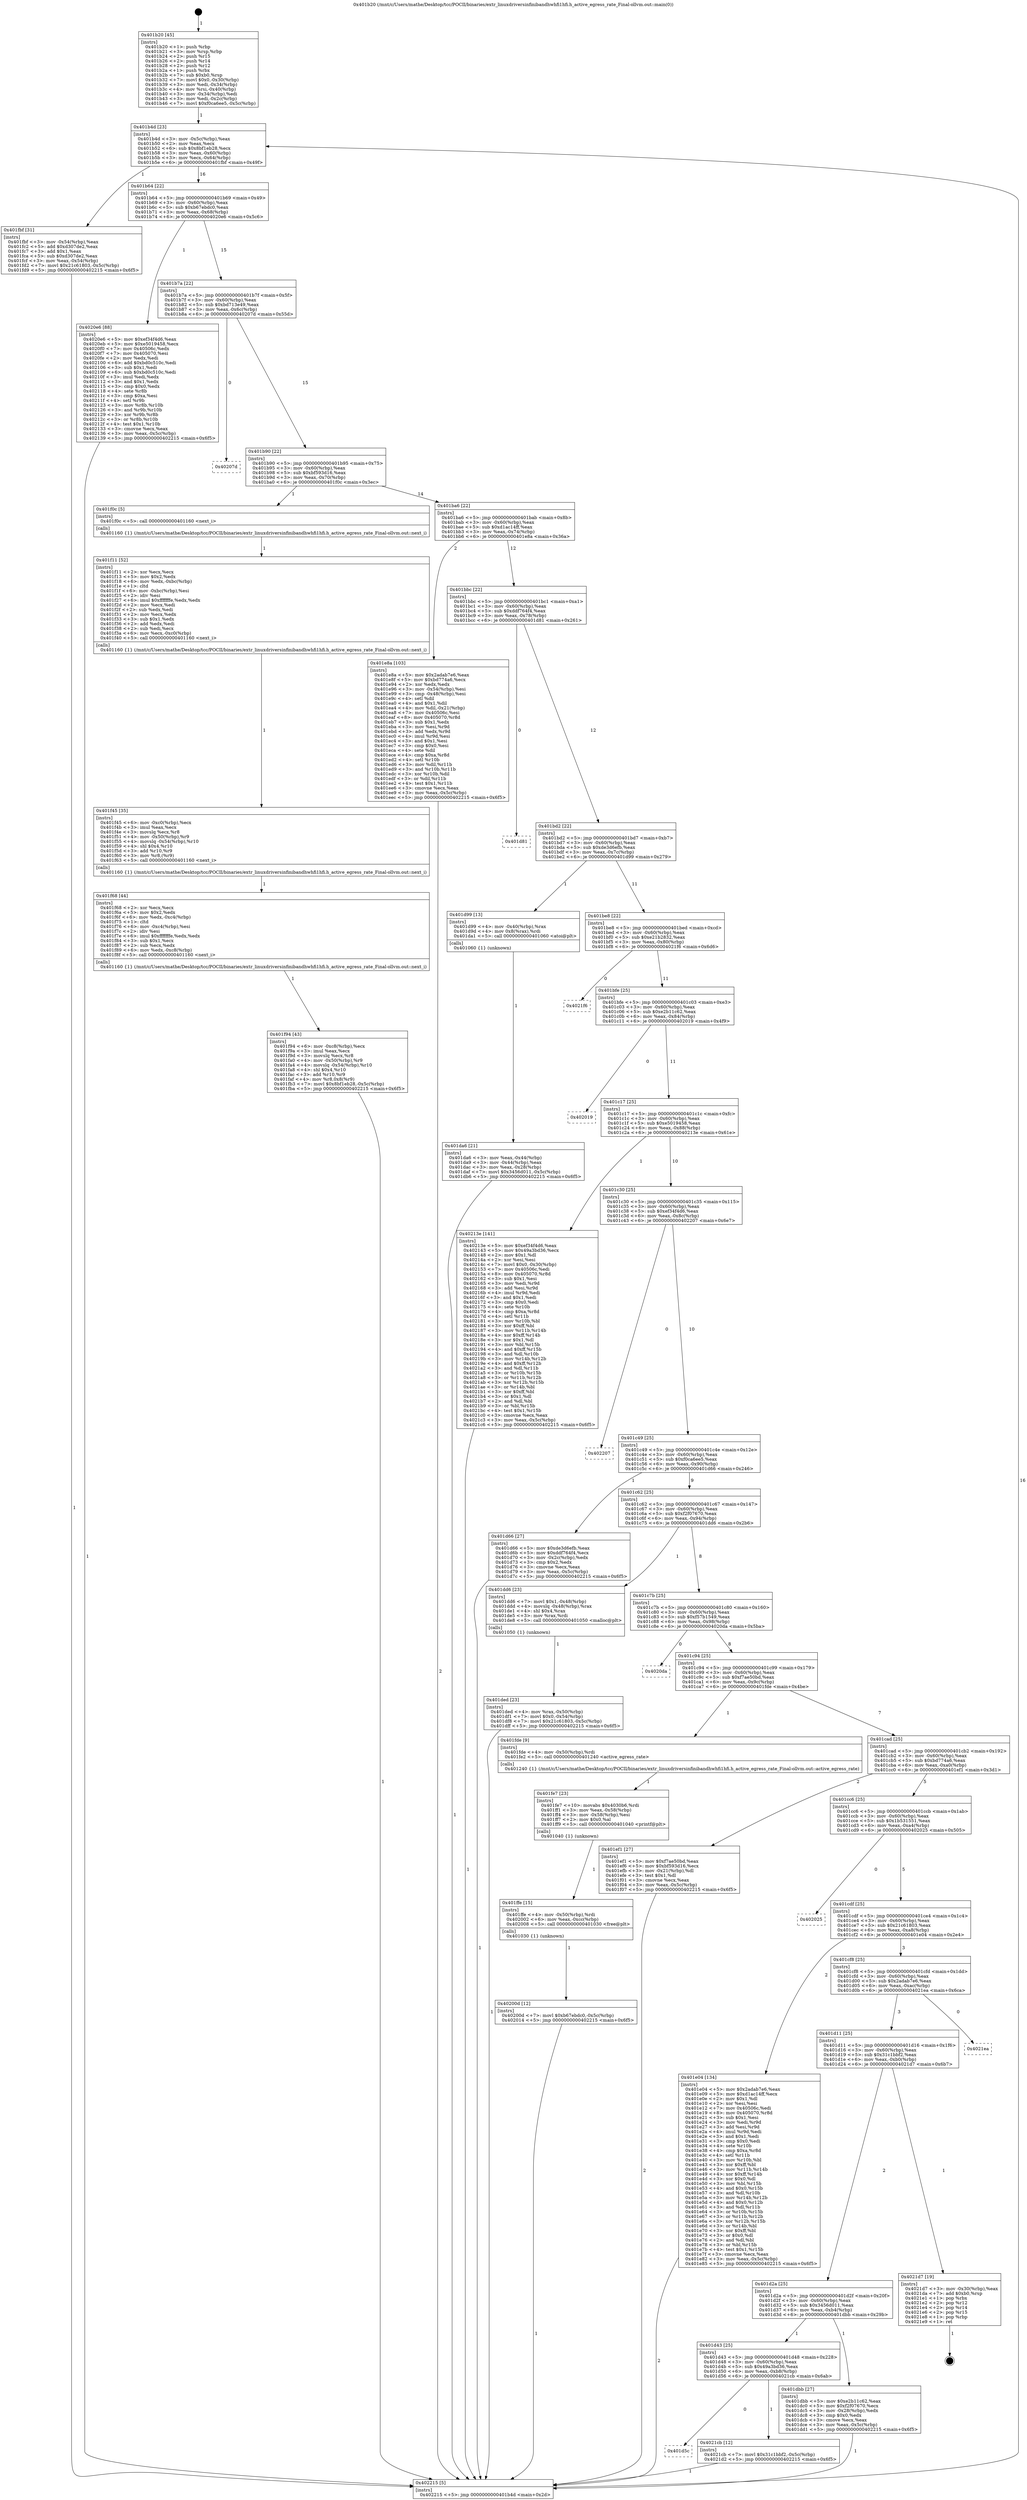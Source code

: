 digraph "0x401b20" {
  label = "0x401b20 (/mnt/c/Users/mathe/Desktop/tcc/POCII/binaries/extr_linuxdriversinfinibandhwhfi1hfi.h_active_egress_rate_Final-ollvm.out::main(0))"
  labelloc = "t"
  node[shape=record]

  Entry [label="",width=0.3,height=0.3,shape=circle,fillcolor=black,style=filled]
  "0x401b4d" [label="{
     0x401b4d [23]\l
     | [instrs]\l
     &nbsp;&nbsp;0x401b4d \<+3\>: mov -0x5c(%rbp),%eax\l
     &nbsp;&nbsp;0x401b50 \<+2\>: mov %eax,%ecx\l
     &nbsp;&nbsp;0x401b52 \<+6\>: sub $0x8bf1eb28,%ecx\l
     &nbsp;&nbsp;0x401b58 \<+3\>: mov %eax,-0x60(%rbp)\l
     &nbsp;&nbsp;0x401b5b \<+3\>: mov %ecx,-0x64(%rbp)\l
     &nbsp;&nbsp;0x401b5e \<+6\>: je 0000000000401fbf \<main+0x49f\>\l
  }"]
  "0x401fbf" [label="{
     0x401fbf [31]\l
     | [instrs]\l
     &nbsp;&nbsp;0x401fbf \<+3\>: mov -0x54(%rbp),%eax\l
     &nbsp;&nbsp;0x401fc2 \<+5\>: add $0xd307de2,%eax\l
     &nbsp;&nbsp;0x401fc7 \<+3\>: add $0x1,%eax\l
     &nbsp;&nbsp;0x401fca \<+5\>: sub $0xd307de2,%eax\l
     &nbsp;&nbsp;0x401fcf \<+3\>: mov %eax,-0x54(%rbp)\l
     &nbsp;&nbsp;0x401fd2 \<+7\>: movl $0x21c61803,-0x5c(%rbp)\l
     &nbsp;&nbsp;0x401fd9 \<+5\>: jmp 0000000000402215 \<main+0x6f5\>\l
  }"]
  "0x401b64" [label="{
     0x401b64 [22]\l
     | [instrs]\l
     &nbsp;&nbsp;0x401b64 \<+5\>: jmp 0000000000401b69 \<main+0x49\>\l
     &nbsp;&nbsp;0x401b69 \<+3\>: mov -0x60(%rbp),%eax\l
     &nbsp;&nbsp;0x401b6c \<+5\>: sub $0xb67ebdc0,%eax\l
     &nbsp;&nbsp;0x401b71 \<+3\>: mov %eax,-0x68(%rbp)\l
     &nbsp;&nbsp;0x401b74 \<+6\>: je 00000000004020e6 \<main+0x5c6\>\l
  }"]
  Exit [label="",width=0.3,height=0.3,shape=circle,fillcolor=black,style=filled,peripheries=2]
  "0x4020e6" [label="{
     0x4020e6 [88]\l
     | [instrs]\l
     &nbsp;&nbsp;0x4020e6 \<+5\>: mov $0xef34f4d6,%eax\l
     &nbsp;&nbsp;0x4020eb \<+5\>: mov $0xe5019458,%ecx\l
     &nbsp;&nbsp;0x4020f0 \<+7\>: mov 0x40506c,%edx\l
     &nbsp;&nbsp;0x4020f7 \<+7\>: mov 0x405070,%esi\l
     &nbsp;&nbsp;0x4020fe \<+2\>: mov %edx,%edi\l
     &nbsp;&nbsp;0x402100 \<+6\>: add $0xbd0c510c,%edi\l
     &nbsp;&nbsp;0x402106 \<+3\>: sub $0x1,%edi\l
     &nbsp;&nbsp;0x402109 \<+6\>: sub $0xbd0c510c,%edi\l
     &nbsp;&nbsp;0x40210f \<+3\>: imul %edi,%edx\l
     &nbsp;&nbsp;0x402112 \<+3\>: and $0x1,%edx\l
     &nbsp;&nbsp;0x402115 \<+3\>: cmp $0x0,%edx\l
     &nbsp;&nbsp;0x402118 \<+4\>: sete %r8b\l
     &nbsp;&nbsp;0x40211c \<+3\>: cmp $0xa,%esi\l
     &nbsp;&nbsp;0x40211f \<+4\>: setl %r9b\l
     &nbsp;&nbsp;0x402123 \<+3\>: mov %r8b,%r10b\l
     &nbsp;&nbsp;0x402126 \<+3\>: and %r9b,%r10b\l
     &nbsp;&nbsp;0x402129 \<+3\>: xor %r9b,%r8b\l
     &nbsp;&nbsp;0x40212c \<+3\>: or %r8b,%r10b\l
     &nbsp;&nbsp;0x40212f \<+4\>: test $0x1,%r10b\l
     &nbsp;&nbsp;0x402133 \<+3\>: cmovne %ecx,%eax\l
     &nbsp;&nbsp;0x402136 \<+3\>: mov %eax,-0x5c(%rbp)\l
     &nbsp;&nbsp;0x402139 \<+5\>: jmp 0000000000402215 \<main+0x6f5\>\l
  }"]
  "0x401b7a" [label="{
     0x401b7a [22]\l
     | [instrs]\l
     &nbsp;&nbsp;0x401b7a \<+5\>: jmp 0000000000401b7f \<main+0x5f\>\l
     &nbsp;&nbsp;0x401b7f \<+3\>: mov -0x60(%rbp),%eax\l
     &nbsp;&nbsp;0x401b82 \<+5\>: sub $0xbd713e49,%eax\l
     &nbsp;&nbsp;0x401b87 \<+3\>: mov %eax,-0x6c(%rbp)\l
     &nbsp;&nbsp;0x401b8a \<+6\>: je 000000000040207d \<main+0x55d\>\l
  }"]
  "0x401d5c" [label="{
     0x401d5c\l
  }", style=dashed]
  "0x40207d" [label="{
     0x40207d\l
  }", style=dashed]
  "0x401b90" [label="{
     0x401b90 [22]\l
     | [instrs]\l
     &nbsp;&nbsp;0x401b90 \<+5\>: jmp 0000000000401b95 \<main+0x75\>\l
     &nbsp;&nbsp;0x401b95 \<+3\>: mov -0x60(%rbp),%eax\l
     &nbsp;&nbsp;0x401b98 \<+5\>: sub $0xbf593d16,%eax\l
     &nbsp;&nbsp;0x401b9d \<+3\>: mov %eax,-0x70(%rbp)\l
     &nbsp;&nbsp;0x401ba0 \<+6\>: je 0000000000401f0c \<main+0x3ec\>\l
  }"]
  "0x4021cb" [label="{
     0x4021cb [12]\l
     | [instrs]\l
     &nbsp;&nbsp;0x4021cb \<+7\>: movl $0x31c1bbf2,-0x5c(%rbp)\l
     &nbsp;&nbsp;0x4021d2 \<+5\>: jmp 0000000000402215 \<main+0x6f5\>\l
  }"]
  "0x401f0c" [label="{
     0x401f0c [5]\l
     | [instrs]\l
     &nbsp;&nbsp;0x401f0c \<+5\>: call 0000000000401160 \<next_i\>\l
     | [calls]\l
     &nbsp;&nbsp;0x401160 \{1\} (/mnt/c/Users/mathe/Desktop/tcc/POCII/binaries/extr_linuxdriversinfinibandhwhfi1hfi.h_active_egress_rate_Final-ollvm.out::next_i)\l
  }"]
  "0x401ba6" [label="{
     0x401ba6 [22]\l
     | [instrs]\l
     &nbsp;&nbsp;0x401ba6 \<+5\>: jmp 0000000000401bab \<main+0x8b\>\l
     &nbsp;&nbsp;0x401bab \<+3\>: mov -0x60(%rbp),%eax\l
     &nbsp;&nbsp;0x401bae \<+5\>: sub $0xd1ac14ff,%eax\l
     &nbsp;&nbsp;0x401bb3 \<+3\>: mov %eax,-0x74(%rbp)\l
     &nbsp;&nbsp;0x401bb6 \<+6\>: je 0000000000401e8a \<main+0x36a\>\l
  }"]
  "0x40200d" [label="{
     0x40200d [12]\l
     | [instrs]\l
     &nbsp;&nbsp;0x40200d \<+7\>: movl $0xb67ebdc0,-0x5c(%rbp)\l
     &nbsp;&nbsp;0x402014 \<+5\>: jmp 0000000000402215 \<main+0x6f5\>\l
  }"]
  "0x401e8a" [label="{
     0x401e8a [103]\l
     | [instrs]\l
     &nbsp;&nbsp;0x401e8a \<+5\>: mov $0x2adab7e6,%eax\l
     &nbsp;&nbsp;0x401e8f \<+5\>: mov $0xbd774a6,%ecx\l
     &nbsp;&nbsp;0x401e94 \<+2\>: xor %edx,%edx\l
     &nbsp;&nbsp;0x401e96 \<+3\>: mov -0x54(%rbp),%esi\l
     &nbsp;&nbsp;0x401e99 \<+3\>: cmp -0x48(%rbp),%esi\l
     &nbsp;&nbsp;0x401e9c \<+4\>: setl %dil\l
     &nbsp;&nbsp;0x401ea0 \<+4\>: and $0x1,%dil\l
     &nbsp;&nbsp;0x401ea4 \<+4\>: mov %dil,-0x21(%rbp)\l
     &nbsp;&nbsp;0x401ea8 \<+7\>: mov 0x40506c,%esi\l
     &nbsp;&nbsp;0x401eaf \<+8\>: mov 0x405070,%r8d\l
     &nbsp;&nbsp;0x401eb7 \<+3\>: sub $0x1,%edx\l
     &nbsp;&nbsp;0x401eba \<+3\>: mov %esi,%r9d\l
     &nbsp;&nbsp;0x401ebd \<+3\>: add %edx,%r9d\l
     &nbsp;&nbsp;0x401ec0 \<+4\>: imul %r9d,%esi\l
     &nbsp;&nbsp;0x401ec4 \<+3\>: and $0x1,%esi\l
     &nbsp;&nbsp;0x401ec7 \<+3\>: cmp $0x0,%esi\l
     &nbsp;&nbsp;0x401eca \<+4\>: sete %dil\l
     &nbsp;&nbsp;0x401ece \<+4\>: cmp $0xa,%r8d\l
     &nbsp;&nbsp;0x401ed2 \<+4\>: setl %r10b\l
     &nbsp;&nbsp;0x401ed6 \<+3\>: mov %dil,%r11b\l
     &nbsp;&nbsp;0x401ed9 \<+3\>: and %r10b,%r11b\l
     &nbsp;&nbsp;0x401edc \<+3\>: xor %r10b,%dil\l
     &nbsp;&nbsp;0x401edf \<+3\>: or %dil,%r11b\l
     &nbsp;&nbsp;0x401ee2 \<+4\>: test $0x1,%r11b\l
     &nbsp;&nbsp;0x401ee6 \<+3\>: cmovne %ecx,%eax\l
     &nbsp;&nbsp;0x401ee9 \<+3\>: mov %eax,-0x5c(%rbp)\l
     &nbsp;&nbsp;0x401eec \<+5\>: jmp 0000000000402215 \<main+0x6f5\>\l
  }"]
  "0x401bbc" [label="{
     0x401bbc [22]\l
     | [instrs]\l
     &nbsp;&nbsp;0x401bbc \<+5\>: jmp 0000000000401bc1 \<main+0xa1\>\l
     &nbsp;&nbsp;0x401bc1 \<+3\>: mov -0x60(%rbp),%eax\l
     &nbsp;&nbsp;0x401bc4 \<+5\>: sub $0xddf764f4,%eax\l
     &nbsp;&nbsp;0x401bc9 \<+3\>: mov %eax,-0x78(%rbp)\l
     &nbsp;&nbsp;0x401bcc \<+6\>: je 0000000000401d81 \<main+0x261\>\l
  }"]
  "0x401ffe" [label="{
     0x401ffe [15]\l
     | [instrs]\l
     &nbsp;&nbsp;0x401ffe \<+4\>: mov -0x50(%rbp),%rdi\l
     &nbsp;&nbsp;0x402002 \<+6\>: mov %eax,-0xcc(%rbp)\l
     &nbsp;&nbsp;0x402008 \<+5\>: call 0000000000401030 \<free@plt\>\l
     | [calls]\l
     &nbsp;&nbsp;0x401030 \{1\} (unknown)\l
  }"]
  "0x401d81" [label="{
     0x401d81\l
  }", style=dashed]
  "0x401bd2" [label="{
     0x401bd2 [22]\l
     | [instrs]\l
     &nbsp;&nbsp;0x401bd2 \<+5\>: jmp 0000000000401bd7 \<main+0xb7\>\l
     &nbsp;&nbsp;0x401bd7 \<+3\>: mov -0x60(%rbp),%eax\l
     &nbsp;&nbsp;0x401bda \<+5\>: sub $0xde3d6efb,%eax\l
     &nbsp;&nbsp;0x401bdf \<+3\>: mov %eax,-0x7c(%rbp)\l
     &nbsp;&nbsp;0x401be2 \<+6\>: je 0000000000401d99 \<main+0x279\>\l
  }"]
  "0x401fe7" [label="{
     0x401fe7 [23]\l
     | [instrs]\l
     &nbsp;&nbsp;0x401fe7 \<+10\>: movabs $0x4030b6,%rdi\l
     &nbsp;&nbsp;0x401ff1 \<+3\>: mov %eax,-0x58(%rbp)\l
     &nbsp;&nbsp;0x401ff4 \<+3\>: mov -0x58(%rbp),%esi\l
     &nbsp;&nbsp;0x401ff7 \<+2\>: mov $0x0,%al\l
     &nbsp;&nbsp;0x401ff9 \<+5\>: call 0000000000401040 \<printf@plt\>\l
     | [calls]\l
     &nbsp;&nbsp;0x401040 \{1\} (unknown)\l
  }"]
  "0x401d99" [label="{
     0x401d99 [13]\l
     | [instrs]\l
     &nbsp;&nbsp;0x401d99 \<+4\>: mov -0x40(%rbp),%rax\l
     &nbsp;&nbsp;0x401d9d \<+4\>: mov 0x8(%rax),%rdi\l
     &nbsp;&nbsp;0x401da1 \<+5\>: call 0000000000401060 \<atoi@plt\>\l
     | [calls]\l
     &nbsp;&nbsp;0x401060 \{1\} (unknown)\l
  }"]
  "0x401be8" [label="{
     0x401be8 [22]\l
     | [instrs]\l
     &nbsp;&nbsp;0x401be8 \<+5\>: jmp 0000000000401bed \<main+0xcd\>\l
     &nbsp;&nbsp;0x401bed \<+3\>: mov -0x60(%rbp),%eax\l
     &nbsp;&nbsp;0x401bf0 \<+5\>: sub $0xe21b2832,%eax\l
     &nbsp;&nbsp;0x401bf5 \<+3\>: mov %eax,-0x80(%rbp)\l
     &nbsp;&nbsp;0x401bf8 \<+6\>: je 00000000004021f6 \<main+0x6d6\>\l
  }"]
  "0x401f94" [label="{
     0x401f94 [43]\l
     | [instrs]\l
     &nbsp;&nbsp;0x401f94 \<+6\>: mov -0xc8(%rbp),%ecx\l
     &nbsp;&nbsp;0x401f9a \<+3\>: imul %eax,%ecx\l
     &nbsp;&nbsp;0x401f9d \<+3\>: movslq %ecx,%r8\l
     &nbsp;&nbsp;0x401fa0 \<+4\>: mov -0x50(%rbp),%r9\l
     &nbsp;&nbsp;0x401fa4 \<+4\>: movslq -0x54(%rbp),%r10\l
     &nbsp;&nbsp;0x401fa8 \<+4\>: shl $0x4,%r10\l
     &nbsp;&nbsp;0x401fac \<+3\>: add %r10,%r9\l
     &nbsp;&nbsp;0x401faf \<+4\>: mov %r8,0x8(%r9)\l
     &nbsp;&nbsp;0x401fb3 \<+7\>: movl $0x8bf1eb28,-0x5c(%rbp)\l
     &nbsp;&nbsp;0x401fba \<+5\>: jmp 0000000000402215 \<main+0x6f5\>\l
  }"]
  "0x4021f6" [label="{
     0x4021f6\l
  }", style=dashed]
  "0x401bfe" [label="{
     0x401bfe [25]\l
     | [instrs]\l
     &nbsp;&nbsp;0x401bfe \<+5\>: jmp 0000000000401c03 \<main+0xe3\>\l
     &nbsp;&nbsp;0x401c03 \<+3\>: mov -0x60(%rbp),%eax\l
     &nbsp;&nbsp;0x401c06 \<+5\>: sub $0xe2b11c62,%eax\l
     &nbsp;&nbsp;0x401c0b \<+6\>: mov %eax,-0x84(%rbp)\l
     &nbsp;&nbsp;0x401c11 \<+6\>: je 0000000000402019 \<main+0x4f9\>\l
  }"]
  "0x401f68" [label="{
     0x401f68 [44]\l
     | [instrs]\l
     &nbsp;&nbsp;0x401f68 \<+2\>: xor %ecx,%ecx\l
     &nbsp;&nbsp;0x401f6a \<+5\>: mov $0x2,%edx\l
     &nbsp;&nbsp;0x401f6f \<+6\>: mov %edx,-0xc4(%rbp)\l
     &nbsp;&nbsp;0x401f75 \<+1\>: cltd\l
     &nbsp;&nbsp;0x401f76 \<+6\>: mov -0xc4(%rbp),%esi\l
     &nbsp;&nbsp;0x401f7c \<+2\>: idiv %esi\l
     &nbsp;&nbsp;0x401f7e \<+6\>: imul $0xfffffffe,%edx,%edx\l
     &nbsp;&nbsp;0x401f84 \<+3\>: sub $0x1,%ecx\l
     &nbsp;&nbsp;0x401f87 \<+2\>: sub %ecx,%edx\l
     &nbsp;&nbsp;0x401f89 \<+6\>: mov %edx,-0xc8(%rbp)\l
     &nbsp;&nbsp;0x401f8f \<+5\>: call 0000000000401160 \<next_i\>\l
     | [calls]\l
     &nbsp;&nbsp;0x401160 \{1\} (/mnt/c/Users/mathe/Desktop/tcc/POCII/binaries/extr_linuxdriversinfinibandhwhfi1hfi.h_active_egress_rate_Final-ollvm.out::next_i)\l
  }"]
  "0x402019" [label="{
     0x402019\l
  }", style=dashed]
  "0x401c17" [label="{
     0x401c17 [25]\l
     | [instrs]\l
     &nbsp;&nbsp;0x401c17 \<+5\>: jmp 0000000000401c1c \<main+0xfc\>\l
     &nbsp;&nbsp;0x401c1c \<+3\>: mov -0x60(%rbp),%eax\l
     &nbsp;&nbsp;0x401c1f \<+5\>: sub $0xe5019458,%eax\l
     &nbsp;&nbsp;0x401c24 \<+6\>: mov %eax,-0x88(%rbp)\l
     &nbsp;&nbsp;0x401c2a \<+6\>: je 000000000040213e \<main+0x61e\>\l
  }"]
  "0x401f45" [label="{
     0x401f45 [35]\l
     | [instrs]\l
     &nbsp;&nbsp;0x401f45 \<+6\>: mov -0xc0(%rbp),%ecx\l
     &nbsp;&nbsp;0x401f4b \<+3\>: imul %eax,%ecx\l
     &nbsp;&nbsp;0x401f4e \<+3\>: movslq %ecx,%r8\l
     &nbsp;&nbsp;0x401f51 \<+4\>: mov -0x50(%rbp),%r9\l
     &nbsp;&nbsp;0x401f55 \<+4\>: movslq -0x54(%rbp),%r10\l
     &nbsp;&nbsp;0x401f59 \<+4\>: shl $0x4,%r10\l
     &nbsp;&nbsp;0x401f5d \<+3\>: add %r10,%r9\l
     &nbsp;&nbsp;0x401f60 \<+3\>: mov %r8,(%r9)\l
     &nbsp;&nbsp;0x401f63 \<+5\>: call 0000000000401160 \<next_i\>\l
     | [calls]\l
     &nbsp;&nbsp;0x401160 \{1\} (/mnt/c/Users/mathe/Desktop/tcc/POCII/binaries/extr_linuxdriversinfinibandhwhfi1hfi.h_active_egress_rate_Final-ollvm.out::next_i)\l
  }"]
  "0x40213e" [label="{
     0x40213e [141]\l
     | [instrs]\l
     &nbsp;&nbsp;0x40213e \<+5\>: mov $0xef34f4d6,%eax\l
     &nbsp;&nbsp;0x402143 \<+5\>: mov $0x49a3bd36,%ecx\l
     &nbsp;&nbsp;0x402148 \<+2\>: mov $0x1,%dl\l
     &nbsp;&nbsp;0x40214a \<+2\>: xor %esi,%esi\l
     &nbsp;&nbsp;0x40214c \<+7\>: movl $0x0,-0x30(%rbp)\l
     &nbsp;&nbsp;0x402153 \<+7\>: mov 0x40506c,%edi\l
     &nbsp;&nbsp;0x40215a \<+8\>: mov 0x405070,%r8d\l
     &nbsp;&nbsp;0x402162 \<+3\>: sub $0x1,%esi\l
     &nbsp;&nbsp;0x402165 \<+3\>: mov %edi,%r9d\l
     &nbsp;&nbsp;0x402168 \<+3\>: add %esi,%r9d\l
     &nbsp;&nbsp;0x40216b \<+4\>: imul %r9d,%edi\l
     &nbsp;&nbsp;0x40216f \<+3\>: and $0x1,%edi\l
     &nbsp;&nbsp;0x402172 \<+3\>: cmp $0x0,%edi\l
     &nbsp;&nbsp;0x402175 \<+4\>: sete %r10b\l
     &nbsp;&nbsp;0x402179 \<+4\>: cmp $0xa,%r8d\l
     &nbsp;&nbsp;0x40217d \<+4\>: setl %r11b\l
     &nbsp;&nbsp;0x402181 \<+3\>: mov %r10b,%bl\l
     &nbsp;&nbsp;0x402184 \<+3\>: xor $0xff,%bl\l
     &nbsp;&nbsp;0x402187 \<+3\>: mov %r11b,%r14b\l
     &nbsp;&nbsp;0x40218a \<+4\>: xor $0xff,%r14b\l
     &nbsp;&nbsp;0x40218e \<+3\>: xor $0x1,%dl\l
     &nbsp;&nbsp;0x402191 \<+3\>: mov %bl,%r15b\l
     &nbsp;&nbsp;0x402194 \<+4\>: and $0xff,%r15b\l
     &nbsp;&nbsp;0x402198 \<+3\>: and %dl,%r10b\l
     &nbsp;&nbsp;0x40219b \<+3\>: mov %r14b,%r12b\l
     &nbsp;&nbsp;0x40219e \<+4\>: and $0xff,%r12b\l
     &nbsp;&nbsp;0x4021a2 \<+3\>: and %dl,%r11b\l
     &nbsp;&nbsp;0x4021a5 \<+3\>: or %r10b,%r15b\l
     &nbsp;&nbsp;0x4021a8 \<+3\>: or %r11b,%r12b\l
     &nbsp;&nbsp;0x4021ab \<+3\>: xor %r12b,%r15b\l
     &nbsp;&nbsp;0x4021ae \<+3\>: or %r14b,%bl\l
     &nbsp;&nbsp;0x4021b1 \<+3\>: xor $0xff,%bl\l
     &nbsp;&nbsp;0x4021b4 \<+3\>: or $0x1,%dl\l
     &nbsp;&nbsp;0x4021b7 \<+2\>: and %dl,%bl\l
     &nbsp;&nbsp;0x4021b9 \<+3\>: or %bl,%r15b\l
     &nbsp;&nbsp;0x4021bc \<+4\>: test $0x1,%r15b\l
     &nbsp;&nbsp;0x4021c0 \<+3\>: cmovne %ecx,%eax\l
     &nbsp;&nbsp;0x4021c3 \<+3\>: mov %eax,-0x5c(%rbp)\l
     &nbsp;&nbsp;0x4021c6 \<+5\>: jmp 0000000000402215 \<main+0x6f5\>\l
  }"]
  "0x401c30" [label="{
     0x401c30 [25]\l
     | [instrs]\l
     &nbsp;&nbsp;0x401c30 \<+5\>: jmp 0000000000401c35 \<main+0x115\>\l
     &nbsp;&nbsp;0x401c35 \<+3\>: mov -0x60(%rbp),%eax\l
     &nbsp;&nbsp;0x401c38 \<+5\>: sub $0xef34f4d6,%eax\l
     &nbsp;&nbsp;0x401c3d \<+6\>: mov %eax,-0x8c(%rbp)\l
     &nbsp;&nbsp;0x401c43 \<+6\>: je 0000000000402207 \<main+0x6e7\>\l
  }"]
  "0x401f11" [label="{
     0x401f11 [52]\l
     | [instrs]\l
     &nbsp;&nbsp;0x401f11 \<+2\>: xor %ecx,%ecx\l
     &nbsp;&nbsp;0x401f13 \<+5\>: mov $0x2,%edx\l
     &nbsp;&nbsp;0x401f18 \<+6\>: mov %edx,-0xbc(%rbp)\l
     &nbsp;&nbsp;0x401f1e \<+1\>: cltd\l
     &nbsp;&nbsp;0x401f1f \<+6\>: mov -0xbc(%rbp),%esi\l
     &nbsp;&nbsp;0x401f25 \<+2\>: idiv %esi\l
     &nbsp;&nbsp;0x401f27 \<+6\>: imul $0xfffffffe,%edx,%edx\l
     &nbsp;&nbsp;0x401f2d \<+2\>: mov %ecx,%edi\l
     &nbsp;&nbsp;0x401f2f \<+2\>: sub %edx,%edi\l
     &nbsp;&nbsp;0x401f31 \<+2\>: mov %ecx,%edx\l
     &nbsp;&nbsp;0x401f33 \<+3\>: sub $0x1,%edx\l
     &nbsp;&nbsp;0x401f36 \<+2\>: add %edx,%edi\l
     &nbsp;&nbsp;0x401f38 \<+2\>: sub %edi,%ecx\l
     &nbsp;&nbsp;0x401f3a \<+6\>: mov %ecx,-0xc0(%rbp)\l
     &nbsp;&nbsp;0x401f40 \<+5\>: call 0000000000401160 \<next_i\>\l
     | [calls]\l
     &nbsp;&nbsp;0x401160 \{1\} (/mnt/c/Users/mathe/Desktop/tcc/POCII/binaries/extr_linuxdriversinfinibandhwhfi1hfi.h_active_egress_rate_Final-ollvm.out::next_i)\l
  }"]
  "0x402207" [label="{
     0x402207\l
  }", style=dashed]
  "0x401c49" [label="{
     0x401c49 [25]\l
     | [instrs]\l
     &nbsp;&nbsp;0x401c49 \<+5\>: jmp 0000000000401c4e \<main+0x12e\>\l
     &nbsp;&nbsp;0x401c4e \<+3\>: mov -0x60(%rbp),%eax\l
     &nbsp;&nbsp;0x401c51 \<+5\>: sub $0xf0ca6ee5,%eax\l
     &nbsp;&nbsp;0x401c56 \<+6\>: mov %eax,-0x90(%rbp)\l
     &nbsp;&nbsp;0x401c5c \<+6\>: je 0000000000401d66 \<main+0x246\>\l
  }"]
  "0x401ded" [label="{
     0x401ded [23]\l
     | [instrs]\l
     &nbsp;&nbsp;0x401ded \<+4\>: mov %rax,-0x50(%rbp)\l
     &nbsp;&nbsp;0x401df1 \<+7\>: movl $0x0,-0x54(%rbp)\l
     &nbsp;&nbsp;0x401df8 \<+7\>: movl $0x21c61803,-0x5c(%rbp)\l
     &nbsp;&nbsp;0x401dff \<+5\>: jmp 0000000000402215 \<main+0x6f5\>\l
  }"]
  "0x401d66" [label="{
     0x401d66 [27]\l
     | [instrs]\l
     &nbsp;&nbsp;0x401d66 \<+5\>: mov $0xde3d6efb,%eax\l
     &nbsp;&nbsp;0x401d6b \<+5\>: mov $0xddf764f4,%ecx\l
     &nbsp;&nbsp;0x401d70 \<+3\>: mov -0x2c(%rbp),%edx\l
     &nbsp;&nbsp;0x401d73 \<+3\>: cmp $0x2,%edx\l
     &nbsp;&nbsp;0x401d76 \<+3\>: cmovne %ecx,%eax\l
     &nbsp;&nbsp;0x401d79 \<+3\>: mov %eax,-0x5c(%rbp)\l
     &nbsp;&nbsp;0x401d7c \<+5\>: jmp 0000000000402215 \<main+0x6f5\>\l
  }"]
  "0x401c62" [label="{
     0x401c62 [25]\l
     | [instrs]\l
     &nbsp;&nbsp;0x401c62 \<+5\>: jmp 0000000000401c67 \<main+0x147\>\l
     &nbsp;&nbsp;0x401c67 \<+3\>: mov -0x60(%rbp),%eax\l
     &nbsp;&nbsp;0x401c6a \<+5\>: sub $0xf2f07670,%eax\l
     &nbsp;&nbsp;0x401c6f \<+6\>: mov %eax,-0x94(%rbp)\l
     &nbsp;&nbsp;0x401c75 \<+6\>: je 0000000000401dd6 \<main+0x2b6\>\l
  }"]
  "0x402215" [label="{
     0x402215 [5]\l
     | [instrs]\l
     &nbsp;&nbsp;0x402215 \<+5\>: jmp 0000000000401b4d \<main+0x2d\>\l
  }"]
  "0x401b20" [label="{
     0x401b20 [45]\l
     | [instrs]\l
     &nbsp;&nbsp;0x401b20 \<+1\>: push %rbp\l
     &nbsp;&nbsp;0x401b21 \<+3\>: mov %rsp,%rbp\l
     &nbsp;&nbsp;0x401b24 \<+2\>: push %r15\l
     &nbsp;&nbsp;0x401b26 \<+2\>: push %r14\l
     &nbsp;&nbsp;0x401b28 \<+2\>: push %r12\l
     &nbsp;&nbsp;0x401b2a \<+1\>: push %rbx\l
     &nbsp;&nbsp;0x401b2b \<+7\>: sub $0xb0,%rsp\l
     &nbsp;&nbsp;0x401b32 \<+7\>: movl $0x0,-0x30(%rbp)\l
     &nbsp;&nbsp;0x401b39 \<+3\>: mov %edi,-0x34(%rbp)\l
     &nbsp;&nbsp;0x401b3c \<+4\>: mov %rsi,-0x40(%rbp)\l
     &nbsp;&nbsp;0x401b40 \<+3\>: mov -0x34(%rbp),%edi\l
     &nbsp;&nbsp;0x401b43 \<+3\>: mov %edi,-0x2c(%rbp)\l
     &nbsp;&nbsp;0x401b46 \<+7\>: movl $0xf0ca6ee5,-0x5c(%rbp)\l
  }"]
  "0x401da6" [label="{
     0x401da6 [21]\l
     | [instrs]\l
     &nbsp;&nbsp;0x401da6 \<+3\>: mov %eax,-0x44(%rbp)\l
     &nbsp;&nbsp;0x401da9 \<+3\>: mov -0x44(%rbp),%eax\l
     &nbsp;&nbsp;0x401dac \<+3\>: mov %eax,-0x28(%rbp)\l
     &nbsp;&nbsp;0x401daf \<+7\>: movl $0x3456d011,-0x5c(%rbp)\l
     &nbsp;&nbsp;0x401db6 \<+5\>: jmp 0000000000402215 \<main+0x6f5\>\l
  }"]
  "0x401d43" [label="{
     0x401d43 [25]\l
     | [instrs]\l
     &nbsp;&nbsp;0x401d43 \<+5\>: jmp 0000000000401d48 \<main+0x228\>\l
     &nbsp;&nbsp;0x401d48 \<+3\>: mov -0x60(%rbp),%eax\l
     &nbsp;&nbsp;0x401d4b \<+5\>: sub $0x49a3bd36,%eax\l
     &nbsp;&nbsp;0x401d50 \<+6\>: mov %eax,-0xb8(%rbp)\l
     &nbsp;&nbsp;0x401d56 \<+6\>: je 00000000004021cb \<main+0x6ab\>\l
  }"]
  "0x401dd6" [label="{
     0x401dd6 [23]\l
     | [instrs]\l
     &nbsp;&nbsp;0x401dd6 \<+7\>: movl $0x1,-0x48(%rbp)\l
     &nbsp;&nbsp;0x401ddd \<+4\>: movslq -0x48(%rbp),%rax\l
     &nbsp;&nbsp;0x401de1 \<+4\>: shl $0x4,%rax\l
     &nbsp;&nbsp;0x401de5 \<+3\>: mov %rax,%rdi\l
     &nbsp;&nbsp;0x401de8 \<+5\>: call 0000000000401050 \<malloc@plt\>\l
     | [calls]\l
     &nbsp;&nbsp;0x401050 \{1\} (unknown)\l
  }"]
  "0x401c7b" [label="{
     0x401c7b [25]\l
     | [instrs]\l
     &nbsp;&nbsp;0x401c7b \<+5\>: jmp 0000000000401c80 \<main+0x160\>\l
     &nbsp;&nbsp;0x401c80 \<+3\>: mov -0x60(%rbp),%eax\l
     &nbsp;&nbsp;0x401c83 \<+5\>: sub $0xf57b1549,%eax\l
     &nbsp;&nbsp;0x401c88 \<+6\>: mov %eax,-0x98(%rbp)\l
     &nbsp;&nbsp;0x401c8e \<+6\>: je 00000000004020da \<main+0x5ba\>\l
  }"]
  "0x401dbb" [label="{
     0x401dbb [27]\l
     | [instrs]\l
     &nbsp;&nbsp;0x401dbb \<+5\>: mov $0xe2b11c62,%eax\l
     &nbsp;&nbsp;0x401dc0 \<+5\>: mov $0xf2f07670,%ecx\l
     &nbsp;&nbsp;0x401dc5 \<+3\>: mov -0x28(%rbp),%edx\l
     &nbsp;&nbsp;0x401dc8 \<+3\>: cmp $0x0,%edx\l
     &nbsp;&nbsp;0x401dcb \<+3\>: cmove %ecx,%eax\l
     &nbsp;&nbsp;0x401dce \<+3\>: mov %eax,-0x5c(%rbp)\l
     &nbsp;&nbsp;0x401dd1 \<+5\>: jmp 0000000000402215 \<main+0x6f5\>\l
  }"]
  "0x4020da" [label="{
     0x4020da\l
  }", style=dashed]
  "0x401c94" [label="{
     0x401c94 [25]\l
     | [instrs]\l
     &nbsp;&nbsp;0x401c94 \<+5\>: jmp 0000000000401c99 \<main+0x179\>\l
     &nbsp;&nbsp;0x401c99 \<+3\>: mov -0x60(%rbp),%eax\l
     &nbsp;&nbsp;0x401c9c \<+5\>: sub $0xf7ae50bd,%eax\l
     &nbsp;&nbsp;0x401ca1 \<+6\>: mov %eax,-0x9c(%rbp)\l
     &nbsp;&nbsp;0x401ca7 \<+6\>: je 0000000000401fde \<main+0x4be\>\l
  }"]
  "0x401d2a" [label="{
     0x401d2a [25]\l
     | [instrs]\l
     &nbsp;&nbsp;0x401d2a \<+5\>: jmp 0000000000401d2f \<main+0x20f\>\l
     &nbsp;&nbsp;0x401d2f \<+3\>: mov -0x60(%rbp),%eax\l
     &nbsp;&nbsp;0x401d32 \<+5\>: sub $0x3456d011,%eax\l
     &nbsp;&nbsp;0x401d37 \<+6\>: mov %eax,-0xb4(%rbp)\l
     &nbsp;&nbsp;0x401d3d \<+6\>: je 0000000000401dbb \<main+0x29b\>\l
  }"]
  "0x401fde" [label="{
     0x401fde [9]\l
     | [instrs]\l
     &nbsp;&nbsp;0x401fde \<+4\>: mov -0x50(%rbp),%rdi\l
     &nbsp;&nbsp;0x401fe2 \<+5\>: call 0000000000401240 \<active_egress_rate\>\l
     | [calls]\l
     &nbsp;&nbsp;0x401240 \{1\} (/mnt/c/Users/mathe/Desktop/tcc/POCII/binaries/extr_linuxdriversinfinibandhwhfi1hfi.h_active_egress_rate_Final-ollvm.out::active_egress_rate)\l
  }"]
  "0x401cad" [label="{
     0x401cad [25]\l
     | [instrs]\l
     &nbsp;&nbsp;0x401cad \<+5\>: jmp 0000000000401cb2 \<main+0x192\>\l
     &nbsp;&nbsp;0x401cb2 \<+3\>: mov -0x60(%rbp),%eax\l
     &nbsp;&nbsp;0x401cb5 \<+5\>: sub $0xbd774a6,%eax\l
     &nbsp;&nbsp;0x401cba \<+6\>: mov %eax,-0xa0(%rbp)\l
     &nbsp;&nbsp;0x401cc0 \<+6\>: je 0000000000401ef1 \<main+0x3d1\>\l
  }"]
  "0x4021d7" [label="{
     0x4021d7 [19]\l
     | [instrs]\l
     &nbsp;&nbsp;0x4021d7 \<+3\>: mov -0x30(%rbp),%eax\l
     &nbsp;&nbsp;0x4021da \<+7\>: add $0xb0,%rsp\l
     &nbsp;&nbsp;0x4021e1 \<+1\>: pop %rbx\l
     &nbsp;&nbsp;0x4021e2 \<+2\>: pop %r12\l
     &nbsp;&nbsp;0x4021e4 \<+2\>: pop %r14\l
     &nbsp;&nbsp;0x4021e6 \<+2\>: pop %r15\l
     &nbsp;&nbsp;0x4021e8 \<+1\>: pop %rbp\l
     &nbsp;&nbsp;0x4021e9 \<+1\>: ret\l
  }"]
  "0x401ef1" [label="{
     0x401ef1 [27]\l
     | [instrs]\l
     &nbsp;&nbsp;0x401ef1 \<+5\>: mov $0xf7ae50bd,%eax\l
     &nbsp;&nbsp;0x401ef6 \<+5\>: mov $0xbf593d16,%ecx\l
     &nbsp;&nbsp;0x401efb \<+3\>: mov -0x21(%rbp),%dl\l
     &nbsp;&nbsp;0x401efe \<+3\>: test $0x1,%dl\l
     &nbsp;&nbsp;0x401f01 \<+3\>: cmovne %ecx,%eax\l
     &nbsp;&nbsp;0x401f04 \<+3\>: mov %eax,-0x5c(%rbp)\l
     &nbsp;&nbsp;0x401f07 \<+5\>: jmp 0000000000402215 \<main+0x6f5\>\l
  }"]
  "0x401cc6" [label="{
     0x401cc6 [25]\l
     | [instrs]\l
     &nbsp;&nbsp;0x401cc6 \<+5\>: jmp 0000000000401ccb \<main+0x1ab\>\l
     &nbsp;&nbsp;0x401ccb \<+3\>: mov -0x60(%rbp),%eax\l
     &nbsp;&nbsp;0x401cce \<+5\>: sub $0x1b531551,%eax\l
     &nbsp;&nbsp;0x401cd3 \<+6\>: mov %eax,-0xa4(%rbp)\l
     &nbsp;&nbsp;0x401cd9 \<+6\>: je 0000000000402025 \<main+0x505\>\l
  }"]
  "0x401d11" [label="{
     0x401d11 [25]\l
     | [instrs]\l
     &nbsp;&nbsp;0x401d11 \<+5\>: jmp 0000000000401d16 \<main+0x1f6\>\l
     &nbsp;&nbsp;0x401d16 \<+3\>: mov -0x60(%rbp),%eax\l
     &nbsp;&nbsp;0x401d19 \<+5\>: sub $0x31c1bbf2,%eax\l
     &nbsp;&nbsp;0x401d1e \<+6\>: mov %eax,-0xb0(%rbp)\l
     &nbsp;&nbsp;0x401d24 \<+6\>: je 00000000004021d7 \<main+0x6b7\>\l
  }"]
  "0x402025" [label="{
     0x402025\l
  }", style=dashed]
  "0x401cdf" [label="{
     0x401cdf [25]\l
     | [instrs]\l
     &nbsp;&nbsp;0x401cdf \<+5\>: jmp 0000000000401ce4 \<main+0x1c4\>\l
     &nbsp;&nbsp;0x401ce4 \<+3\>: mov -0x60(%rbp),%eax\l
     &nbsp;&nbsp;0x401ce7 \<+5\>: sub $0x21c61803,%eax\l
     &nbsp;&nbsp;0x401cec \<+6\>: mov %eax,-0xa8(%rbp)\l
     &nbsp;&nbsp;0x401cf2 \<+6\>: je 0000000000401e04 \<main+0x2e4\>\l
  }"]
  "0x4021ea" [label="{
     0x4021ea\l
  }", style=dashed]
  "0x401e04" [label="{
     0x401e04 [134]\l
     | [instrs]\l
     &nbsp;&nbsp;0x401e04 \<+5\>: mov $0x2adab7e6,%eax\l
     &nbsp;&nbsp;0x401e09 \<+5\>: mov $0xd1ac14ff,%ecx\l
     &nbsp;&nbsp;0x401e0e \<+2\>: mov $0x1,%dl\l
     &nbsp;&nbsp;0x401e10 \<+2\>: xor %esi,%esi\l
     &nbsp;&nbsp;0x401e12 \<+7\>: mov 0x40506c,%edi\l
     &nbsp;&nbsp;0x401e19 \<+8\>: mov 0x405070,%r8d\l
     &nbsp;&nbsp;0x401e21 \<+3\>: sub $0x1,%esi\l
     &nbsp;&nbsp;0x401e24 \<+3\>: mov %edi,%r9d\l
     &nbsp;&nbsp;0x401e27 \<+3\>: add %esi,%r9d\l
     &nbsp;&nbsp;0x401e2a \<+4\>: imul %r9d,%edi\l
     &nbsp;&nbsp;0x401e2e \<+3\>: and $0x1,%edi\l
     &nbsp;&nbsp;0x401e31 \<+3\>: cmp $0x0,%edi\l
     &nbsp;&nbsp;0x401e34 \<+4\>: sete %r10b\l
     &nbsp;&nbsp;0x401e38 \<+4\>: cmp $0xa,%r8d\l
     &nbsp;&nbsp;0x401e3c \<+4\>: setl %r11b\l
     &nbsp;&nbsp;0x401e40 \<+3\>: mov %r10b,%bl\l
     &nbsp;&nbsp;0x401e43 \<+3\>: xor $0xff,%bl\l
     &nbsp;&nbsp;0x401e46 \<+3\>: mov %r11b,%r14b\l
     &nbsp;&nbsp;0x401e49 \<+4\>: xor $0xff,%r14b\l
     &nbsp;&nbsp;0x401e4d \<+3\>: xor $0x0,%dl\l
     &nbsp;&nbsp;0x401e50 \<+3\>: mov %bl,%r15b\l
     &nbsp;&nbsp;0x401e53 \<+4\>: and $0x0,%r15b\l
     &nbsp;&nbsp;0x401e57 \<+3\>: and %dl,%r10b\l
     &nbsp;&nbsp;0x401e5a \<+3\>: mov %r14b,%r12b\l
     &nbsp;&nbsp;0x401e5d \<+4\>: and $0x0,%r12b\l
     &nbsp;&nbsp;0x401e61 \<+3\>: and %dl,%r11b\l
     &nbsp;&nbsp;0x401e64 \<+3\>: or %r10b,%r15b\l
     &nbsp;&nbsp;0x401e67 \<+3\>: or %r11b,%r12b\l
     &nbsp;&nbsp;0x401e6a \<+3\>: xor %r12b,%r15b\l
     &nbsp;&nbsp;0x401e6d \<+3\>: or %r14b,%bl\l
     &nbsp;&nbsp;0x401e70 \<+3\>: xor $0xff,%bl\l
     &nbsp;&nbsp;0x401e73 \<+3\>: or $0x0,%dl\l
     &nbsp;&nbsp;0x401e76 \<+2\>: and %dl,%bl\l
     &nbsp;&nbsp;0x401e78 \<+3\>: or %bl,%r15b\l
     &nbsp;&nbsp;0x401e7b \<+4\>: test $0x1,%r15b\l
     &nbsp;&nbsp;0x401e7f \<+3\>: cmovne %ecx,%eax\l
     &nbsp;&nbsp;0x401e82 \<+3\>: mov %eax,-0x5c(%rbp)\l
     &nbsp;&nbsp;0x401e85 \<+5\>: jmp 0000000000402215 \<main+0x6f5\>\l
  }"]
  "0x401cf8" [label="{
     0x401cf8 [25]\l
     | [instrs]\l
     &nbsp;&nbsp;0x401cf8 \<+5\>: jmp 0000000000401cfd \<main+0x1dd\>\l
     &nbsp;&nbsp;0x401cfd \<+3\>: mov -0x60(%rbp),%eax\l
     &nbsp;&nbsp;0x401d00 \<+5\>: sub $0x2adab7e6,%eax\l
     &nbsp;&nbsp;0x401d05 \<+6\>: mov %eax,-0xac(%rbp)\l
     &nbsp;&nbsp;0x401d0b \<+6\>: je 00000000004021ea \<main+0x6ca\>\l
  }"]
  Entry -> "0x401b20" [label=" 1"]
  "0x401b4d" -> "0x401fbf" [label=" 1"]
  "0x401b4d" -> "0x401b64" [label=" 16"]
  "0x4021d7" -> Exit [label=" 1"]
  "0x401b64" -> "0x4020e6" [label=" 1"]
  "0x401b64" -> "0x401b7a" [label=" 15"]
  "0x4021cb" -> "0x402215" [label=" 1"]
  "0x401b7a" -> "0x40207d" [label=" 0"]
  "0x401b7a" -> "0x401b90" [label=" 15"]
  "0x401d43" -> "0x401d5c" [label=" 0"]
  "0x401b90" -> "0x401f0c" [label=" 1"]
  "0x401b90" -> "0x401ba6" [label=" 14"]
  "0x401d43" -> "0x4021cb" [label=" 1"]
  "0x401ba6" -> "0x401e8a" [label=" 2"]
  "0x401ba6" -> "0x401bbc" [label=" 12"]
  "0x40213e" -> "0x402215" [label=" 1"]
  "0x401bbc" -> "0x401d81" [label=" 0"]
  "0x401bbc" -> "0x401bd2" [label=" 12"]
  "0x4020e6" -> "0x402215" [label=" 1"]
  "0x401bd2" -> "0x401d99" [label=" 1"]
  "0x401bd2" -> "0x401be8" [label=" 11"]
  "0x40200d" -> "0x402215" [label=" 1"]
  "0x401be8" -> "0x4021f6" [label=" 0"]
  "0x401be8" -> "0x401bfe" [label=" 11"]
  "0x401ffe" -> "0x40200d" [label=" 1"]
  "0x401bfe" -> "0x402019" [label=" 0"]
  "0x401bfe" -> "0x401c17" [label=" 11"]
  "0x401fe7" -> "0x401ffe" [label=" 1"]
  "0x401c17" -> "0x40213e" [label=" 1"]
  "0x401c17" -> "0x401c30" [label=" 10"]
  "0x401fde" -> "0x401fe7" [label=" 1"]
  "0x401c30" -> "0x402207" [label=" 0"]
  "0x401c30" -> "0x401c49" [label=" 10"]
  "0x401fbf" -> "0x402215" [label=" 1"]
  "0x401c49" -> "0x401d66" [label=" 1"]
  "0x401c49" -> "0x401c62" [label=" 9"]
  "0x401d66" -> "0x402215" [label=" 1"]
  "0x401b20" -> "0x401b4d" [label=" 1"]
  "0x402215" -> "0x401b4d" [label=" 16"]
  "0x401d99" -> "0x401da6" [label=" 1"]
  "0x401da6" -> "0x402215" [label=" 1"]
  "0x401f94" -> "0x402215" [label=" 1"]
  "0x401c62" -> "0x401dd6" [label=" 1"]
  "0x401c62" -> "0x401c7b" [label=" 8"]
  "0x401f68" -> "0x401f94" [label=" 1"]
  "0x401c7b" -> "0x4020da" [label=" 0"]
  "0x401c7b" -> "0x401c94" [label=" 8"]
  "0x401f45" -> "0x401f68" [label=" 1"]
  "0x401c94" -> "0x401fde" [label=" 1"]
  "0x401c94" -> "0x401cad" [label=" 7"]
  "0x401f0c" -> "0x401f11" [label=" 1"]
  "0x401cad" -> "0x401ef1" [label=" 2"]
  "0x401cad" -> "0x401cc6" [label=" 5"]
  "0x401ef1" -> "0x402215" [label=" 2"]
  "0x401cc6" -> "0x402025" [label=" 0"]
  "0x401cc6" -> "0x401cdf" [label=" 5"]
  "0x401e04" -> "0x402215" [label=" 2"]
  "0x401cdf" -> "0x401e04" [label=" 2"]
  "0x401cdf" -> "0x401cf8" [label=" 3"]
  "0x401ded" -> "0x402215" [label=" 1"]
  "0x401cf8" -> "0x4021ea" [label=" 0"]
  "0x401cf8" -> "0x401d11" [label=" 3"]
  "0x401e8a" -> "0x402215" [label=" 2"]
  "0x401d11" -> "0x4021d7" [label=" 1"]
  "0x401d11" -> "0x401d2a" [label=" 2"]
  "0x401f11" -> "0x401f45" [label=" 1"]
  "0x401d2a" -> "0x401dbb" [label=" 1"]
  "0x401d2a" -> "0x401d43" [label=" 1"]
  "0x401dbb" -> "0x402215" [label=" 1"]
  "0x401dd6" -> "0x401ded" [label=" 1"]
}
